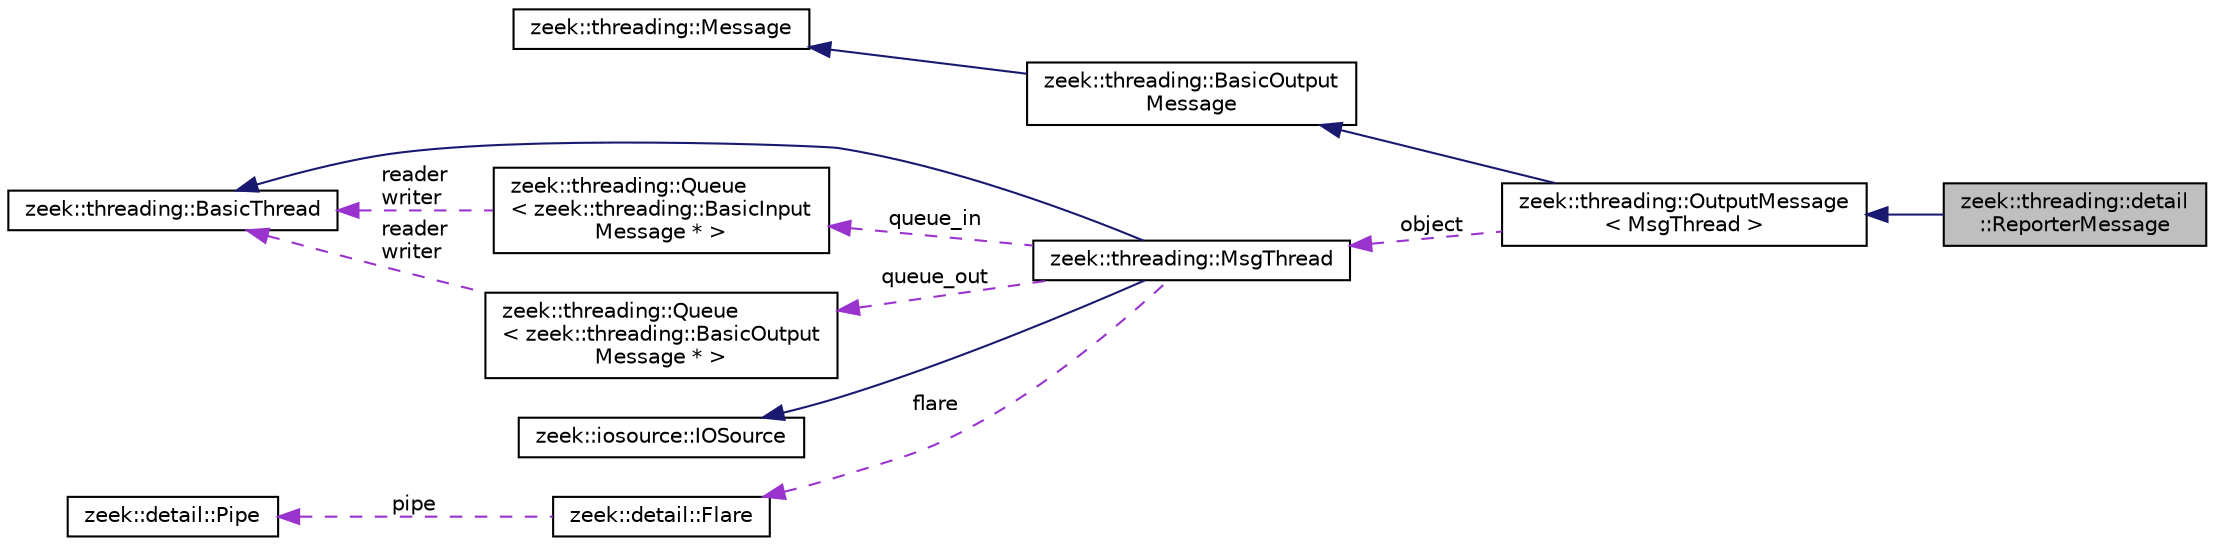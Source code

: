 digraph "zeek::threading::detail::ReporterMessage"
{
 // LATEX_PDF_SIZE
  edge [fontname="Helvetica",fontsize="10",labelfontname="Helvetica",labelfontsize="10"];
  node [fontname="Helvetica",fontsize="10",shape=record];
  rankdir="LR";
  Node1 [label="zeek::threading::detail\l::ReporterMessage",height=0.2,width=0.4,color="black", fillcolor="grey75", style="filled", fontcolor="black",tooltip=" "];
  Node2 -> Node1 [dir="back",color="midnightblue",fontsize="10",style="solid",fontname="Helvetica"];
  Node2 [label="zeek::threading::OutputMessage\l\< MsgThread \>",height=0.2,width=0.4,color="black", fillcolor="white", style="filled",URL="$dd/d41/classzeek_1_1threading_1_1OutputMessage.html",tooltip=" "];
  Node3 -> Node2 [dir="back",color="midnightblue",fontsize="10",style="solid",fontname="Helvetica"];
  Node3 [label="zeek::threading::BasicOutput\lMessage",height=0.2,width=0.4,color="black", fillcolor="white", style="filled",URL="$d6/df9/classzeek_1_1threading_1_1BasicOutputMessage.html",tooltip=" "];
  Node4 -> Node3 [dir="back",color="midnightblue",fontsize="10",style="solid",fontname="Helvetica"];
  Node4 [label="zeek::threading::Message",height=0.2,width=0.4,color="black", fillcolor="white", style="filled",URL="$d8/dbb/classzeek_1_1threading_1_1Message.html",tooltip=" "];
  Node5 -> Node2 [dir="back",color="darkorchid3",fontsize="10",style="dashed",label=" object" ,fontname="Helvetica"];
  Node5 [label="zeek::threading::MsgThread",height=0.2,width=0.4,color="black", fillcolor="white", style="filled",URL="$d8/d7d/classzeek_1_1threading_1_1MsgThread.html",tooltip=" "];
  Node6 -> Node5 [dir="back",color="midnightblue",fontsize="10",style="solid",fontname="Helvetica"];
  Node6 [label="zeek::threading::BasicThread",height=0.2,width=0.4,color="black", fillcolor="white", style="filled",URL="$d3/dd9/classzeek_1_1threading_1_1BasicThread.html",tooltip=" "];
  Node7 -> Node5 [dir="back",color="midnightblue",fontsize="10",style="solid",fontname="Helvetica"];
  Node7 [label="zeek::iosource::IOSource",height=0.2,width=0.4,color="black", fillcolor="white", style="filled",URL="$da/dea/classzeek_1_1iosource_1_1IOSource.html",tooltip=" "];
  Node8 -> Node5 [dir="back",color="darkorchid3",fontsize="10",style="dashed",label=" queue_in" ,fontname="Helvetica"];
  Node8 [label="zeek::threading::Queue\l\< zeek::threading::BasicInput\lMessage * \>",height=0.2,width=0.4,color="black", fillcolor="white", style="filled",URL="$dd/dd1/classzeek_1_1threading_1_1Queue.html",tooltip=" "];
  Node6 -> Node8 [dir="back",color="darkorchid3",fontsize="10",style="dashed",label=" reader\nwriter" ,fontname="Helvetica"];
  Node9 -> Node5 [dir="back",color="darkorchid3",fontsize="10",style="dashed",label=" queue_out" ,fontname="Helvetica"];
  Node9 [label="zeek::threading::Queue\l\< zeek::threading::BasicOutput\lMessage * \>",height=0.2,width=0.4,color="black", fillcolor="white", style="filled",URL="$dd/dd1/classzeek_1_1threading_1_1Queue.html",tooltip=" "];
  Node6 -> Node9 [dir="back",color="darkorchid3",fontsize="10",style="dashed",label=" reader\nwriter" ,fontname="Helvetica"];
  Node10 -> Node5 [dir="back",color="darkorchid3",fontsize="10",style="dashed",label=" flare" ,fontname="Helvetica"];
  Node10 [label="zeek::detail::Flare",height=0.2,width=0.4,color="black", fillcolor="white", style="filled",URL="$d5/dce/classzeek_1_1detail_1_1Flare.html",tooltip=" "];
  Node11 -> Node10 [dir="back",color="darkorchid3",fontsize="10",style="dashed",label=" pipe" ,fontname="Helvetica"];
  Node11 [label="zeek::detail::Pipe",height=0.2,width=0.4,color="black", fillcolor="white", style="filled",URL="$de/dd5/classzeek_1_1detail_1_1Pipe.html",tooltip=" "];
}
